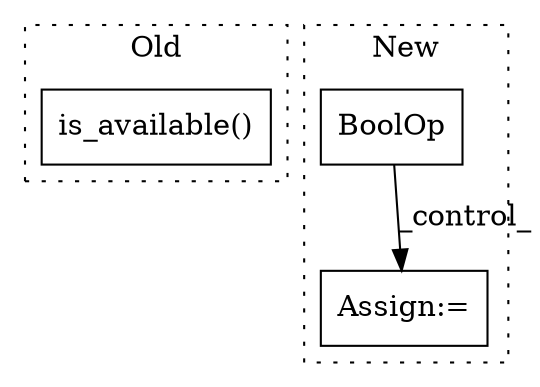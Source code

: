 digraph G {
subgraph cluster0 {
1 [label="is_available()" a="75" s="1043" l="25" shape="box"];
label = "Old";
style="dotted";
}
subgraph cluster1 {
2 [label="BoolOp" a="72" s="1362" l="44" shape="box"];
3 [label="Assign:=" a="68" s="1444" l="3" shape="box"];
label = "New";
style="dotted";
}
2 -> 3 [label="_control_"];
}